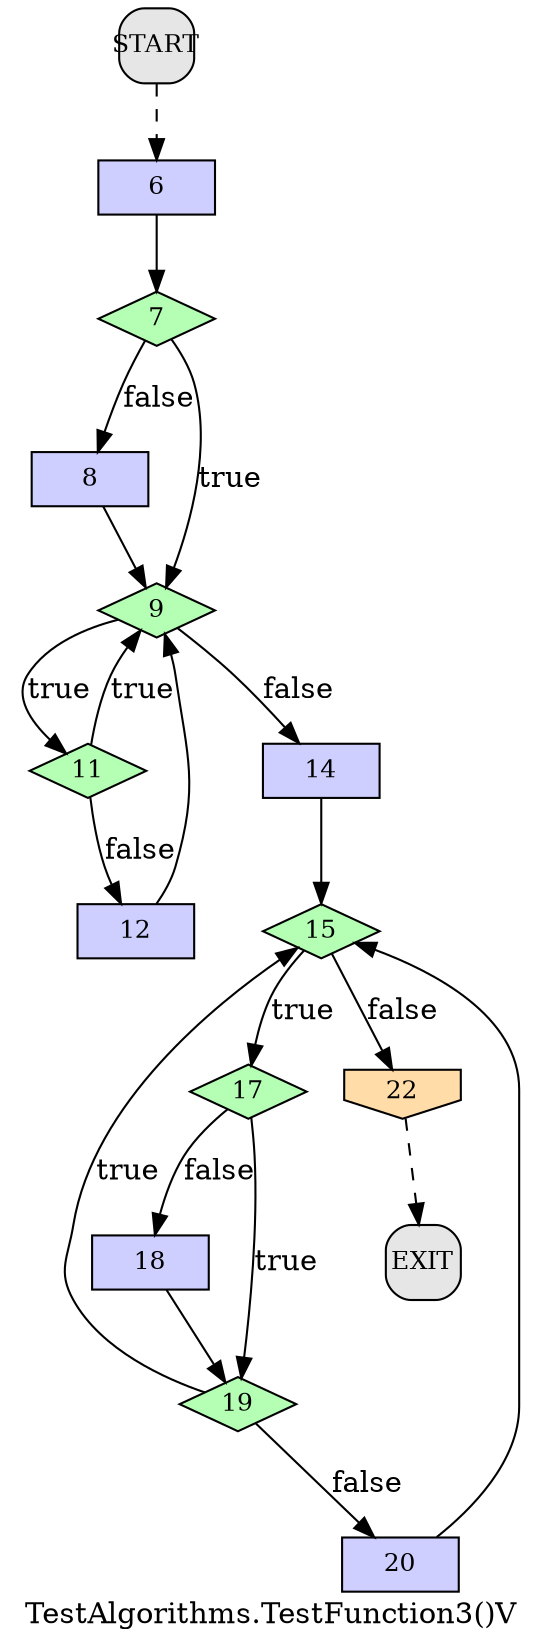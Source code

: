 /* --------------------------------------------------- */
/* Generated by Dr. Garbage Control Flow Graph Factory */
/* http://www.drgarbage.com                            */
/* Version: 4.5.0.201508311741                         */
/* Retrieved on: 2015-10-22 18:55:27.057               */
/* --------------------------------------------------- */
digraph "TestAlgorithms.TestFunction3()V" {
 graph [label="TestAlgorithms.TestFunction3()V"];
 2 [label="6", shape=box, style=filled, fillcolor="#CECEFF", fixedsize=true, fontsize=12, width=0.78, height=0.36 ]
 3 [label="7", shape=diamond, style=filled, fillcolor="#B4FFB4", fixedsize=true, fontsize=12, width=0.78, height=0.36 ]
 4 [label="8", shape=box, style=filled, fillcolor="#CECEFF", fixedsize=true, fontsize=12, width=0.78, height=0.36 ]
 5 [label="9", shape=diamond, style=filled, fillcolor="#B4FFB4", fixedsize=true, fontsize=12, width=0.78, height=0.36 ]
 6 [label="11", shape=diamond, style=filled, fillcolor="#B4FFB4", fixedsize=true, fontsize=12, width=0.78, height=0.36 ]
 7 [label="12", shape=box, style=filled, fillcolor="#CECEFF", fixedsize=true, fontsize=12, width=0.78, height=0.36 ]
 8 [label="14", shape=box, style=filled, fillcolor="#CECEFF", fixedsize=true, fontsize=12, width=0.78, height=0.36 ]
 9 [label="15", shape=diamond, style=filled, fillcolor="#B4FFB4", fixedsize=true, fontsize=12, width=0.78, height=0.36 ]
 10 [label="17", shape=diamond, style=filled, fillcolor="#B4FFB4", fixedsize=true, fontsize=12, width=0.78, height=0.36 ]
 11 [label="18", shape=box, style=filled, fillcolor="#CECEFF", fixedsize=true, fontsize=12, width=0.78, height=0.36 ]
 12 [label="19", shape=diamond, style=filled, fillcolor="#B4FFB4", fixedsize=true, fontsize=12, width=0.78, height=0.36 ]
 13 [label="20", shape=box, style=filled, fillcolor="#CECEFF", fixedsize=true, fontsize=12, width=0.78, height=0.36 ]
 14 [label="22", shape=invhouse, style=filled, fillcolor="#FFDCA8", fixedsize=true, fontsize=12, width=0.78, height=0.36 ]
 15 [label="START", shape=box, style="filled, rounded", fillcolor="#E6E6E6", fixedsize=true, fontsize=12, width=0.5, height=0.5 ]
 16 [label="EXIT", shape=box, style="filled, rounded", fillcolor="#E6E6E6", fixedsize=true, fontsize=12, width=0.5, height=0.5 ]
 15 -> 2 [label="", style=dashed ]
 2 -> 3 [label="", style=solid ]
 3 -> 4 [label="false", style=solid ]
 3 -> 5 [label="true", style=solid ]
 4 -> 5 [label="", style=solid ]
 6 -> 5 [label="true", style=solid ]
 7 -> 5 [label="", style=solid ]
 5 -> 6 [label="true", style=solid ]
 6 -> 7 [label="false", style=solid ]
 5 -> 8 [label="false", style=solid ]
 8 -> 9 [label="", style=solid ]
 12 -> 9 [label="true", style=solid ]
 13 -> 9 [label="", style=solid ]
 9 -> 10 [label="true", style=solid ]
 10 -> 11 [label="false", style=solid ]
 10 -> 12 [label="true", style=solid ]
 11 -> 12 [label="", style=solid ]
 12 -> 13 [label="false", style=solid ]
 9 -> 14 [label="false", style=solid ]
 14 -> 16 [label="", style=dashed ]
}
